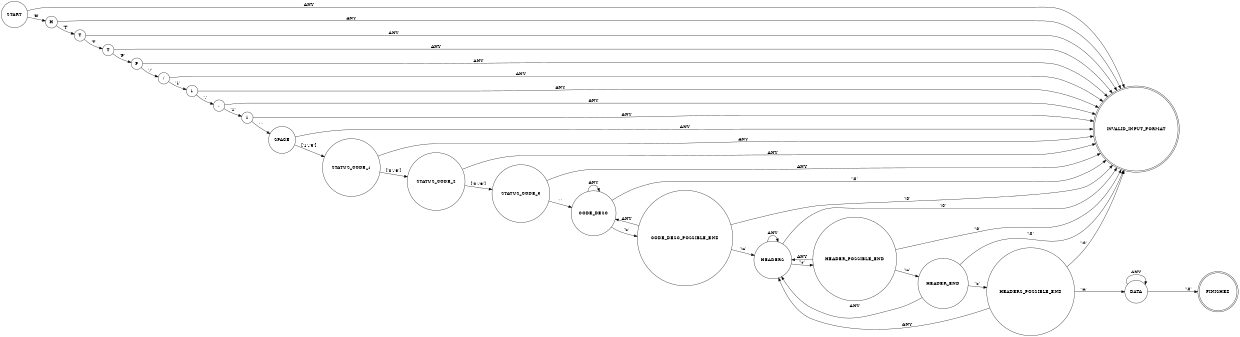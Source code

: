 digraph g {
    rankdir=LR;
    size= "8.27,11.69";

    node       [shape = circle];

    START                       [label = "START"];
    H                           [label = "H"];
    T                           [label = "T"];
    T_2                         [label = "T"];
    P                           [label = "P"];
    BAR                         [label = "/"];
    ONE                         [label = "1"];
    DOT                         [label = "."];
    ONE_2                       [label = "1"];
    SPACE                       [label = "SPACE"];
    STATUS_CODE_1               [label = "STATUS_CODE_1"];
    STATUS_CODE_2               [label = "STATUS_CODE_2"];
    STATUS_CODE_3               [label = "STATUS_CODE_3"];
    CODE_DESC                   [label = "CODE_DESC"];
    CODE_DESC_POSSIBLE_END      [label = "CODE_DESC_POSSIBLE_END"];
    HEADERS                     [label = "HEADERS"];
    HEADER_POSSIBLE_END         [label = "HEADER_POSSIBLE_END"];
    HEADER_END                  [label = "HEADER_END"];
    HEADERS_POSSIBLE_END        [label = "HEADERS_POSSIBLE_END"];
    DATA                        [label = "DATA"];
    FINISHED                    [label = "FINISHED", shape = doublecircle];
    INVALID_INPUT_FORMAT        [label = "INVALID_INPUT_FORMAT", shape = doublecircle];



    START -> H                                          [label= "'H'"];
    START -> INVALID_INPUT_FORMAT                       [label="ANY"];

    H -> T                                              [label= "'T'"];
    H -> INVALID_INPUT_FORMAT                           [label="ANY"];

    T -> T_2                                            [label= "'T'"];
    T -> INVALID_INPUT_FORMAT                           [label="ANY"];

    T_2 -> P                                            [label= "'P'"];
    T_2 -> INVALID_INPUT_FORMAT                         [label="ANY"];

    P -> BAR                                            [label= "'/'"];
    P -> INVALID_INPUT_FORMAT                           [label="ANY"];

    BAR -> ONE                                          [label= "'1'"];
    BAR -> INVALID_INPUT_FORMAT                         [label="ANY"];

    ONE -> DOT                                          [label= "'.'"];
    ONE -> INVALID_INPUT_FORMAT                         [label="ANY"];

    DOT -> ONE_2                                        [label= "'1'"];
    DOT -> INVALID_INPUT_FORMAT                         [label="ANY"];

    ONE_2 -> SPACE                                      [label= "' '"];
    ONE_2 -> INVALID_INPUT_FORMAT                       [label="ANY"];

    SPACE -> STATUS_CODE_1                              [label="['1'-'5']"];
    SPACE -> INVALID_INPUT_FORMAT                       [label="ANY"];

    STATUS_CODE_1 -> STATUS_CODE_2                      [label= "['0'-'9']"];
    STATUS_CODE_1 -> INVALID_INPUT_FORMAT               [label="ANY"];
    
    STATUS_CODE_2 -> STATUS_CODE_3                      [label= "['0'-'9']"];
    STATUS_CODE_2 -> INVALID_INPUT_FORMAT               [label="ANY"];

    STATUS_CODE_3 -> CODE_DESC                          [label= "' '"];
    STATUS_CODE_3 -> INVALID_INPUT_FORMAT               [label="ANY"];
    
    CODE_DESC -> CODE_DESC_POSSIBLE_END                 [label="'\\r'"];
    CODE_DESC -> INVALID_INPUT_FORMAT                   [label="'\\0'"]
    CODE_DESC -> CODE_DESC                              [label="ANY"];

    CODE_DESC_POSSIBLE_END -> HEADERS                   [label="'\\n'"];
    CODE_DESC_POSSIBLE_END -> INVALID_INPUT_FORMAT      [label="'\\0'"]
    CODE_DESC_POSSIBLE_END -> CODE_DESC                 [label="ANY"] 

    HEADERS -> HEADER_POSSIBLE_END                      [label="'\\r'"]
    HEADERS -> INVALID_INPUT_FORMAT                     [label="'\\0'"]
    HEADERS -> HEADERS                                  [label="ANY"]

    HEADER_POSSIBLE_END -> HEADER_END                   [label="'\\n'"]
    HEADER_POSSIBLE_END -> INVALID_INPUT_FORMAT         [label="'\\0'"]
    HEADER_POSSIBLE_END -> HEADERS                      [label="ANY"]

    HEADER_END -> HEADERS_POSSIBLE_END                  [label="'\\r'"]
    HEADER_END -> INVALID_INPUT_FORMAT                  [label="'\\0'"]
    HEADER_END -> HEADERS                               [label="ANY"]

    HEADERS_POSSIBLE_END -> DATA                        [label="'\\n'"]
    HEADERS_POSSIBLE_END -> INVALID_INPUT_FORMAT        [label="'\\0'"]
    HEADERS_POSSIBLE_END -> HEADERS                     [label="ANY"]
    
    DATA -> DATA                                        [label="ANY"];
    DATA -> FINISHED                                    [label="'\\0'"];
}

